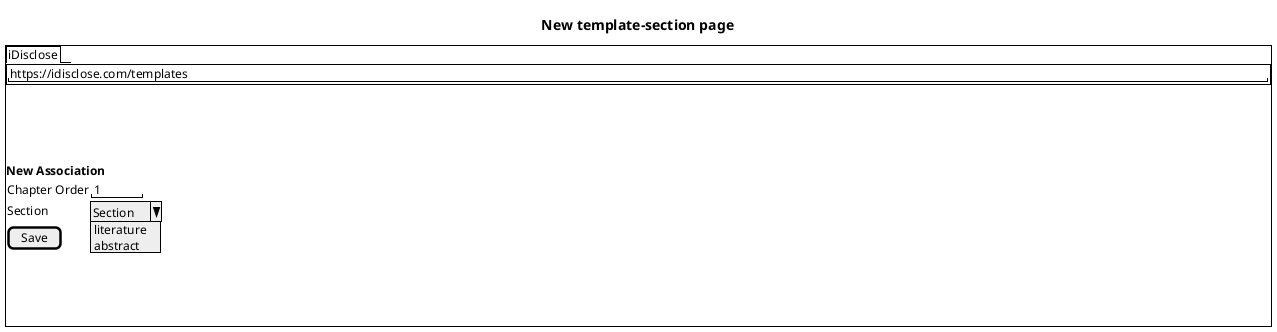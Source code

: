 @startsalt
title New template-section page
{+
{/ iDisclose }
{+
  "https://idisclose.com/templates                                                                                                                              "
}
{
  .
  .
  .
  .
}
<b>New Association
{
  Chapter Order | "1     "
  Section | ^Section^^ literature^^ abstract^
}
[ Save ]
{
  .
  .
  .
  .
}
}
@endsalt
